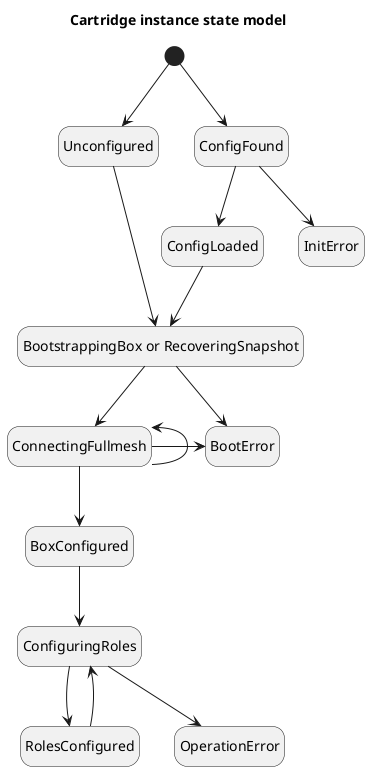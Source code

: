 @startuml

hide empty description
title Cartridge instance state model

[*] --> Unconfigured
[*] --> ConfigFound

Unconfigured --> BootstrappingBox

ConfigFound --> ConfigLoaded
ConfigFound --> InitError

state "BootstrappingBox or RecoveringSnapshot" as BootstrappingBox
ConfigLoaded --> BootstrappingBox

BootstrappingBox --> ConnectingFullmesh
BootstrappingBox --> BootError

ConnectingFullmesh --> BoxConfigured
ConnectingFullmesh -left-> ConnectingFullmesh
ConnectingFullmesh -> BootError

BoxConfigured --> ConfiguringRoles

ConfiguringRoles --> RolesConfigured
ConfiguringRoles --> OperationError
RolesConfigured --> ConfiguringRoles

@enduml